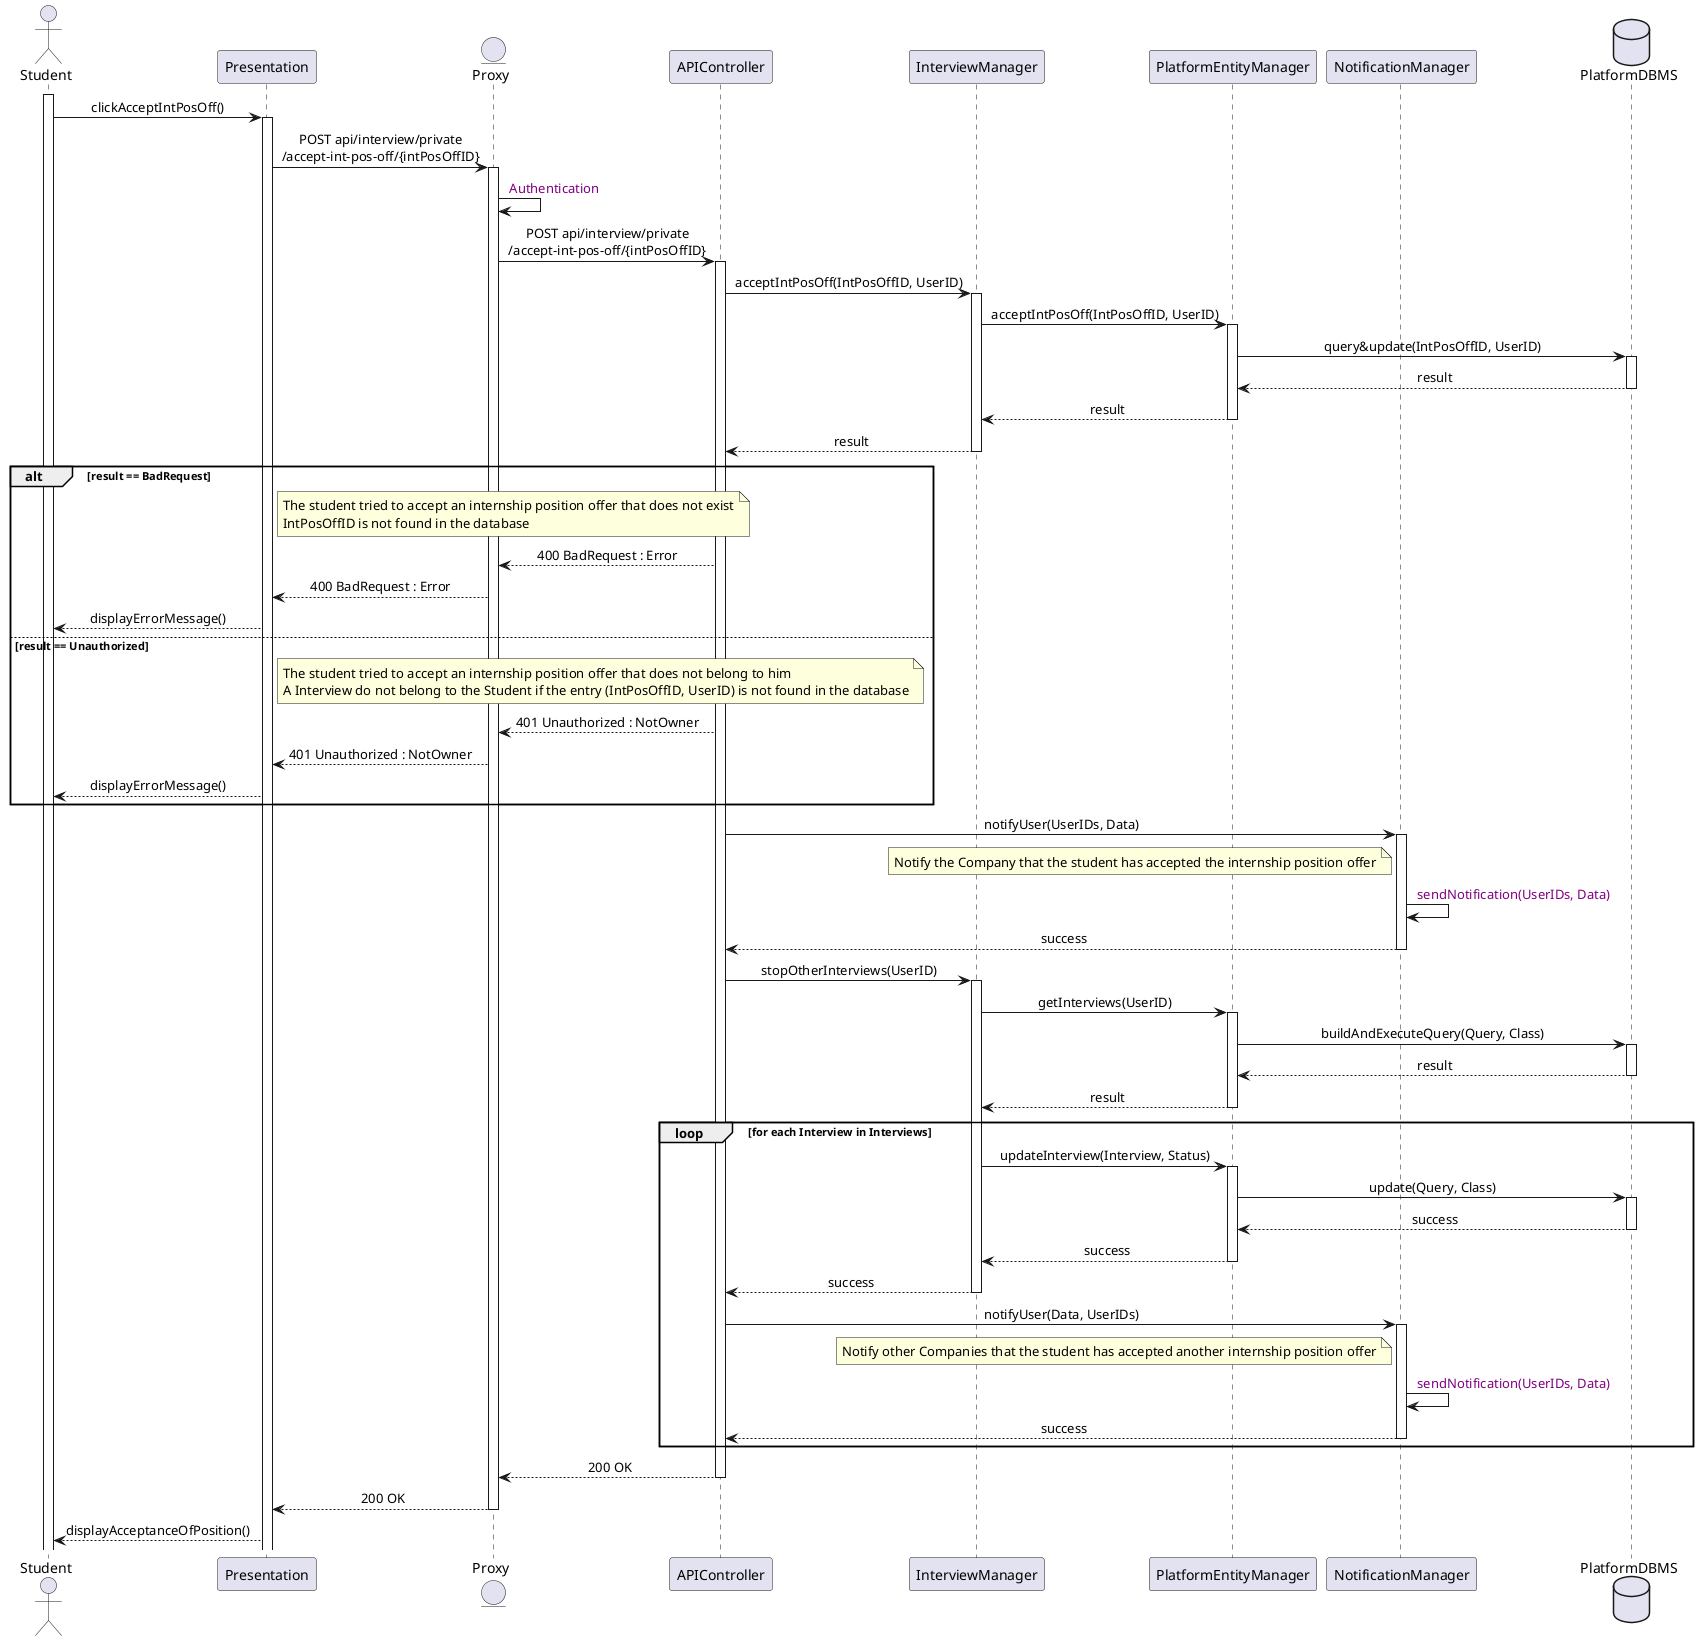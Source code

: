 @startuml 22StudentAcceptsInternshipPositionOffer
skinparam sequenceMessageAlign center

actor       Student
participant Presentation
entity Proxy
participant APIController
participant InterviewManager
participant PlatformEntityManager
participant NotificationManager
database PlatformDBMS

activate Student
Student -> Presentation : clickAcceptIntPosOff()
activate Presentation
Presentation -> Proxy : POST api/interview/private\n/accept-int-pos-off/{intPosOffID}
activate Proxy
Proxy -> Proxy : <color:purple> Authentication
Proxy -> APIController : POST api/interview/private\n/accept-int-pos-off/{intPosOffID}
activate APIController
'? I did not understand the isOwner(InterviewID, StudentID) method. I will assume that the student is the owner of the internship position offer.
APIController -> InterviewManager : acceptIntPosOff(IntPosOffID, UserID)
activate InterviewManager
InterviewManager -> PlatformEntityManager : acceptIntPosOff(IntPosOffID, UserID)
activate PlatformEntityManager
PlatformEntityManager -> PlatformDBMS : query&update(IntPosOffID, UserID)
activate PlatformDBMS
PlatformDBMS --> PlatformEntityManager : result
deactivate PlatformDBMS
PlatformEntityManager --> InterviewManager : result
deactivate PlatformEntityManager
InterviewManager --> APIController : result
deactivate InterviewManager
alt result == BadRequest
    note right of Presentation
        The student tried to accept an internship position offer that does not exist
        IntPosOffID is not found in the database
    end note
    APIController --> Proxy : 400 BadRequest : Error
    Proxy --> Presentation : 400 BadRequest : Error
    Presentation --> Student : displayErrorMessage()
else result == Unauthorized
    note right of Presentation
        The student tried to accept an internship position offer that does not belong to him
        A Interview do not belong to the Student if the entry (IntPosOffID, UserID) is not found in the database
    end note
    APIController --> Proxy : 401 Unauthorized : NotOwner
    Proxy --> Presentation : 401 Unauthorized : NotOwner
    Presentation --> Student : displayErrorMessage()
end
APIController -> NotificationManager : notifyUser(UserIDs, Data)
activate NotificationManager
note left of NotificationManager
    Notify the Company that the student has accepted the internship position offer
end note
NotificationManager -> NotificationManager : <color:purple> sendNotification(UserIDs, Data)
NotificationManager --> APIController : success
deactivate NotificationManager
APIController -> InterviewManager : stopOtherInterviews(UserID)
activate InterviewManager
InterviewManager -> PlatformEntityManager : getInterviews(UserID)
activate PlatformEntityManager
PlatformEntityManager -> PlatformDBMS : buildAndExecuteQuery(Query, Class)
activate PlatformDBMS
PlatformDBMS --> PlatformEntityManager : result
deactivate PlatformDBMS
PlatformEntityManager --> InterviewManager : result
deactivate PlatformEntityManager
loop for each Interview in Interviews
    InterviewManager -> PlatformEntityManager : updateInterview(Interview, Status)
    activate PlatformEntityManager
    PlatformEntityManager -> PlatformDBMS : update(Query, Class)
    activate PlatformDBMS
    PlatformDBMS --> PlatformEntityManager : success
    deactivate PlatformDBMS
    PlatformEntityManager --> InterviewManager : success
    deactivate PlatformEntityManager
    InterviewManager --> APIController : success
    deactivate InterviewManager
    APIController -> NotificationManager : notifyUser(Data, UserIDs)
    activate NotificationManager
    note left of NotificationManager
        Notify other Companies that the student has accepted another internship position offer
    end note
    NotificationManager -> NotificationManager : <color:purple> sendNotification(UserIDs, Data)
    NotificationManager --> APIController : success
    deactivate NotificationManager
end
APIController --> Proxy : 200 OK
deactivate APIController
Proxy --> Presentation : 200 OK
deactivate Proxy
Presentation --> Student : displayAcceptanceOfPosition()
@enduml


